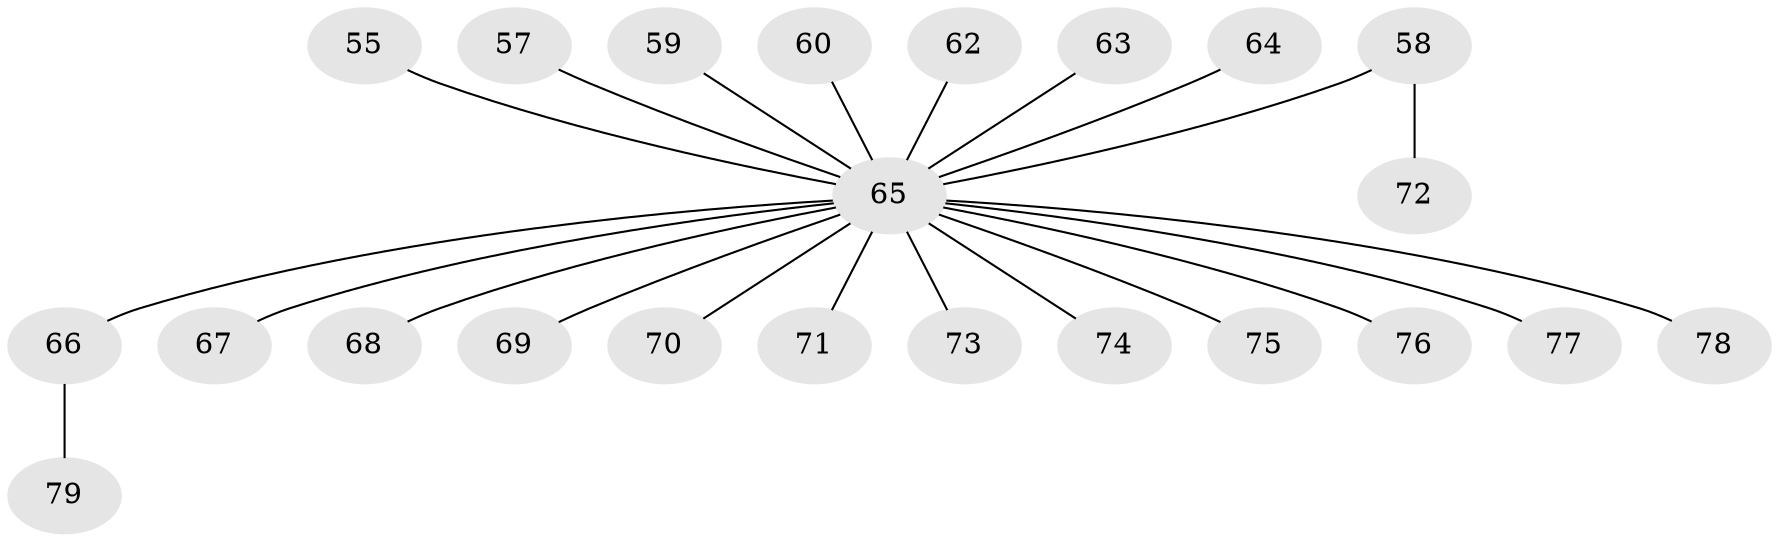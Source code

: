 // original degree distribution, {7: 0.02531645569620253, 3: 0.08860759493670886, 4: 0.06329113924050633, 8: 0.012658227848101266, 2: 0.20253164556962025, 1: 0.569620253164557, 6: 0.012658227848101266, 5: 0.02531645569620253}
// Generated by graph-tools (version 1.1) at 2025/56/03/04/25 21:56:17]
// undirected, 23 vertices, 22 edges
graph export_dot {
graph [start="1"]
  node [color=gray90,style=filled];
  55;
  57;
  58;
  59;
  60;
  62;
  63;
  64;
  65 [super="+48+49+51+52+56+53"];
  66 [super="+61"];
  67;
  68;
  69;
  70;
  71;
  72;
  73;
  74;
  75;
  76;
  77;
  78;
  79;
  55 -- 65;
  57 -- 65;
  58 -- 72;
  58 -- 65;
  59 -- 65;
  60 -- 65;
  62 -- 65;
  63 -- 65;
  64 -- 65;
  65 -- 67;
  65 -- 69;
  65 -- 70;
  65 -- 71;
  65 -- 73;
  65 -- 74;
  65 -- 76;
  65 -- 77;
  65 -- 66;
  65 -- 68;
  65 -- 75;
  65 -- 78;
  66 -- 79;
}
